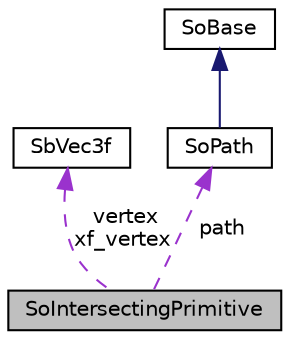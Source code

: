 digraph "SoIntersectingPrimitive"
{
 // LATEX_PDF_SIZE
  edge [fontname="Helvetica",fontsize="10",labelfontname="Helvetica",labelfontsize="10"];
  node [fontname="Helvetica",fontsize="10",shape=record];
  Node1 [label="SoIntersectingPrimitive",height=0.2,width=0.4,color="black", fillcolor="grey75", style="filled", fontcolor="black",tooltip="Struct with collision information."];
  Node2 -> Node1 [dir="back",color="darkorchid3",fontsize="10",style="dashed",label=" vertex\nxf_vertex" ,fontname="Helvetica"];
  Node2 [label="SbVec3f",height=0.2,width=0.4,color="black", fillcolor="white", style="filled",URL="$classSbVec3f.html",tooltip="The SbVec3f class is a 3 dimensional vector with floating point coordinates."];
  Node3 -> Node1 [dir="back",color="darkorchid3",fontsize="10",style="dashed",label=" path" ,fontname="Helvetica"];
  Node3 [label="SoPath",height=0.2,width=0.4,color="black", fillcolor="white", style="filled",URL="$classSoPath.html",tooltip="The SoPath class is a container class for traversal path descriptions."];
  Node4 -> Node3 [dir="back",color="midnightblue",fontsize="10",style="solid",fontname="Helvetica"];
  Node4 [label="SoBase",height=0.2,width=0.4,color="black", fillcolor="white", style="filled",URL="$classSoBase.html",tooltip="The SoBase class is the top-level superclass for a number of class-hierarchies."];
}
